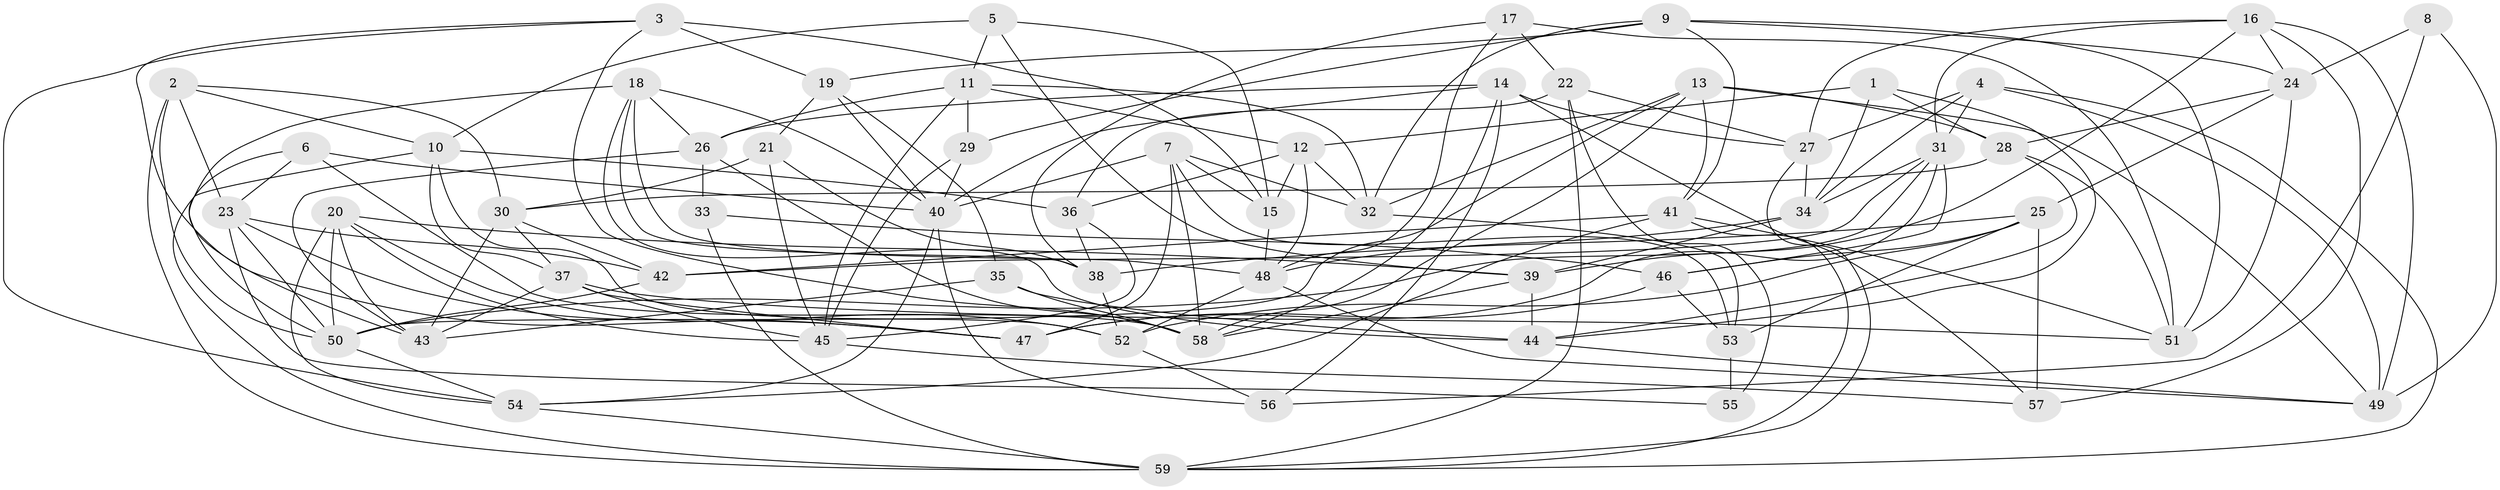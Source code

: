 // original degree distribution, {4: 1.0}
// Generated by graph-tools (version 1.1) at 2025/02/03/09/25 03:02:53]
// undirected, 59 vertices, 164 edges
graph export_dot {
graph [start="1"]
  node [color=gray90,style=filled];
  1;
  2;
  3;
  4;
  5;
  6;
  7;
  8;
  9;
  10;
  11;
  12;
  13;
  14;
  15;
  16;
  17;
  18;
  19;
  20;
  21;
  22;
  23;
  24;
  25;
  26;
  27;
  28;
  29;
  30;
  31;
  32;
  33;
  34;
  35;
  36;
  37;
  38;
  39;
  40;
  41;
  42;
  43;
  44;
  45;
  46;
  47;
  48;
  49;
  50;
  51;
  52;
  53;
  54;
  55;
  56;
  57;
  58;
  59;
  1 -- 12 [weight=1.0];
  1 -- 28 [weight=1.0];
  1 -- 34 [weight=1.0];
  1 -- 44 [weight=1.0];
  2 -- 10 [weight=1.0];
  2 -- 23 [weight=1.0];
  2 -- 30 [weight=1.0];
  2 -- 50 [weight=2.0];
  2 -- 59 [weight=1.0];
  3 -- 15 [weight=1.0];
  3 -- 19 [weight=2.0];
  3 -- 47 [weight=1.0];
  3 -- 54 [weight=1.0];
  3 -- 58 [weight=1.0];
  4 -- 27 [weight=1.0];
  4 -- 31 [weight=2.0];
  4 -- 34 [weight=1.0];
  4 -- 49 [weight=1.0];
  4 -- 59 [weight=1.0];
  5 -- 10 [weight=1.0];
  5 -- 11 [weight=1.0];
  5 -- 15 [weight=1.0];
  5 -- 39 [weight=1.0];
  6 -- 23 [weight=1.0];
  6 -- 40 [weight=1.0];
  6 -- 50 [weight=1.0];
  6 -- 58 [weight=1.0];
  7 -- 15 [weight=1.0];
  7 -- 32 [weight=1.0];
  7 -- 40 [weight=1.0];
  7 -- 47 [weight=1.0];
  7 -- 53 [weight=1.0];
  7 -- 58 [weight=1.0];
  8 -- 24 [weight=1.0];
  8 -- 49 [weight=1.0];
  8 -- 56 [weight=2.0];
  9 -- 19 [weight=1.0];
  9 -- 24 [weight=1.0];
  9 -- 29 [weight=1.0];
  9 -- 32 [weight=1.0];
  9 -- 41 [weight=1.0];
  9 -- 51 [weight=1.0];
  10 -- 36 [weight=1.0];
  10 -- 37 [weight=1.0];
  10 -- 52 [weight=1.0];
  10 -- 59 [weight=1.0];
  11 -- 12 [weight=1.0];
  11 -- 26 [weight=1.0];
  11 -- 29 [weight=1.0];
  11 -- 32 [weight=1.0];
  11 -- 45 [weight=1.0];
  12 -- 15 [weight=1.0];
  12 -- 32 [weight=1.0];
  12 -- 36 [weight=1.0];
  12 -- 48 [weight=1.0];
  13 -- 28 [weight=1.0];
  13 -- 32 [weight=1.0];
  13 -- 41 [weight=1.0];
  13 -- 49 [weight=1.0];
  13 -- 50 [weight=1.0];
  13 -- 58 [weight=1.0];
  14 -- 26 [weight=1.0];
  14 -- 27 [weight=1.0];
  14 -- 40 [weight=1.0];
  14 -- 56 [weight=1.0];
  14 -- 57 [weight=1.0];
  14 -- 58 [weight=1.0];
  15 -- 48 [weight=2.0];
  16 -- 24 [weight=1.0];
  16 -- 27 [weight=1.0];
  16 -- 31 [weight=1.0];
  16 -- 39 [weight=1.0];
  16 -- 49 [weight=1.0];
  16 -- 57 [weight=1.0];
  17 -- 22 [weight=1.0];
  17 -- 38 [weight=1.0];
  17 -- 48 [weight=1.0];
  17 -- 51 [weight=1.0];
  18 -- 26 [weight=1.0];
  18 -- 38 [weight=1.0];
  18 -- 40 [weight=1.0];
  18 -- 43 [weight=1.0];
  18 -- 44 [weight=1.0];
  18 -- 48 [weight=1.0];
  19 -- 21 [weight=1.0];
  19 -- 35 [weight=1.0];
  19 -- 40 [weight=1.0];
  20 -- 39 [weight=1.0];
  20 -- 43 [weight=1.0];
  20 -- 45 [weight=1.0];
  20 -- 50 [weight=1.0];
  20 -- 52 [weight=1.0];
  20 -- 54 [weight=1.0];
  21 -- 30 [weight=1.0];
  21 -- 38 [weight=1.0];
  21 -- 45 [weight=1.0];
  22 -- 27 [weight=1.0];
  22 -- 36 [weight=2.0];
  22 -- 55 [weight=1.0];
  22 -- 59 [weight=1.0];
  23 -- 42 [weight=1.0];
  23 -- 47 [weight=1.0];
  23 -- 50 [weight=1.0];
  23 -- 55 [weight=1.0];
  24 -- 25 [weight=1.0];
  24 -- 28 [weight=1.0];
  24 -- 51 [weight=1.0];
  25 -- 38 [weight=1.0];
  25 -- 46 [weight=1.0];
  25 -- 52 [weight=1.0];
  25 -- 53 [weight=1.0];
  25 -- 57 [weight=1.0];
  26 -- 33 [weight=1.0];
  26 -- 43 [weight=1.0];
  26 -- 58 [weight=1.0];
  27 -- 34 [weight=1.0];
  27 -- 59 [weight=1.0];
  28 -- 30 [weight=1.0];
  28 -- 44 [weight=1.0];
  28 -- 51 [weight=1.0];
  29 -- 40 [weight=2.0];
  29 -- 45 [weight=2.0];
  30 -- 37 [weight=1.0];
  30 -- 42 [weight=1.0];
  30 -- 43 [weight=1.0];
  31 -- 34 [weight=1.0];
  31 -- 42 [weight=1.0];
  31 -- 46 [weight=1.0];
  31 -- 47 [weight=1.0];
  31 -- 50 [weight=1.0];
  32 -- 53 [weight=1.0];
  33 -- 46 [weight=2.0];
  33 -- 59 [weight=1.0];
  34 -- 39 [weight=1.0];
  34 -- 48 [weight=1.0];
  35 -- 43 [weight=1.0];
  35 -- 44 [weight=1.0];
  35 -- 58 [weight=1.0];
  36 -- 38 [weight=1.0];
  36 -- 45 [weight=1.0];
  37 -- 43 [weight=1.0];
  37 -- 45 [weight=1.0];
  37 -- 47 [weight=1.0];
  37 -- 51 [weight=1.0];
  38 -- 52 [weight=1.0];
  39 -- 44 [weight=1.0];
  39 -- 58 [weight=1.0];
  40 -- 54 [weight=1.0];
  40 -- 56 [weight=2.0];
  41 -- 42 [weight=1.0];
  41 -- 51 [weight=1.0];
  41 -- 54 [weight=1.0];
  41 -- 59 [weight=1.0];
  42 -- 50 [weight=2.0];
  44 -- 49 [weight=1.0];
  45 -- 57 [weight=1.0];
  46 -- 47 [weight=1.0];
  46 -- 53 [weight=1.0];
  48 -- 49 [weight=1.0];
  48 -- 52 [weight=1.0];
  50 -- 54 [weight=1.0];
  52 -- 56 [weight=1.0];
  53 -- 55 [weight=2.0];
  54 -- 59 [weight=1.0];
}
